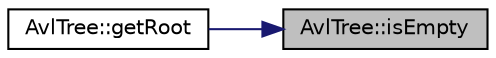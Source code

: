 digraph "AvlTree::isEmpty"
{
 // LATEX_PDF_SIZE
  edge [fontname="Helvetica",fontsize="10",labelfontname="Helvetica",labelfontsize="10"];
  node [fontname="Helvetica",fontsize="10",shape=record];
  rankdir="RL";
  Node1 [label="AvlTree::isEmpty",height=0.2,width=0.4,color="black", fillcolor="grey75", style="filled", fontcolor="black",tooltip=" "];
  Node1 -> Node2 [dir="back",color="midnightblue",fontsize="10",style="solid",fontname="Helvetica"];
  Node2 [label="AvlTree::getRoot",height=0.2,width=0.4,color="black", fillcolor="white", style="filled",URL="$class_avl_tree.html#a527a42be5de79ae69c343002b60832dd",tooltip=" "];
}
